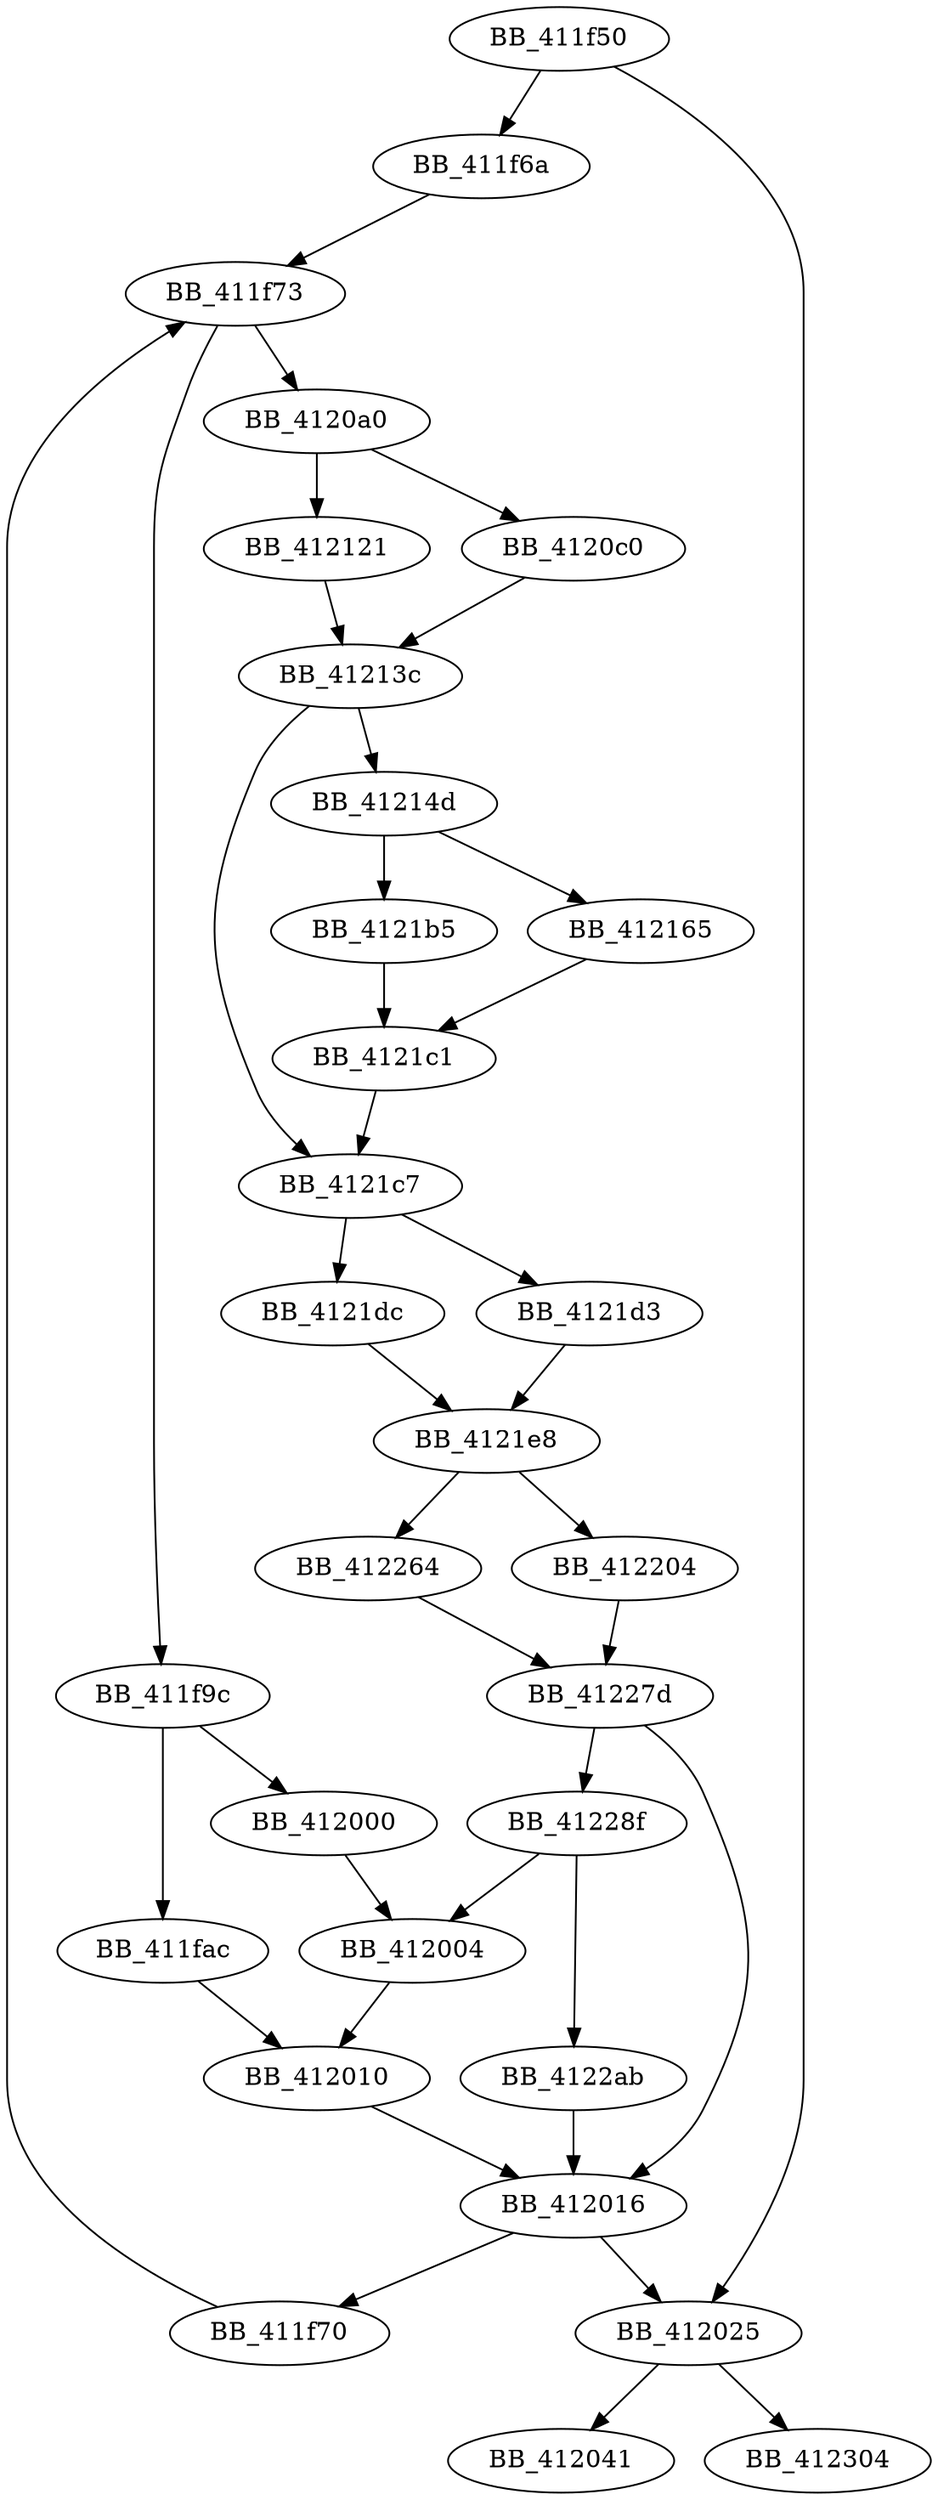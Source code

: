DiGraph sub_411F50{
BB_411f50->BB_411f6a
BB_411f50->BB_412025
BB_411f6a->BB_411f73
BB_411f70->BB_411f73
BB_411f73->BB_411f9c
BB_411f73->BB_4120a0
BB_411f9c->BB_411fac
BB_411f9c->BB_412000
BB_411fac->BB_412010
BB_412000->BB_412004
BB_412004->BB_412010
BB_412010->BB_412016
BB_412016->BB_411f70
BB_412016->BB_412025
BB_412025->BB_412041
BB_412025->BB_412304
BB_4120a0->BB_4120c0
BB_4120a0->BB_412121
BB_4120c0->BB_41213c
BB_412121->BB_41213c
BB_41213c->BB_41214d
BB_41213c->BB_4121c7
BB_41214d->BB_412165
BB_41214d->BB_4121b5
BB_412165->BB_4121c1
BB_4121b5->BB_4121c1
BB_4121c1->BB_4121c7
BB_4121c7->BB_4121d3
BB_4121c7->BB_4121dc
BB_4121d3->BB_4121e8
BB_4121dc->BB_4121e8
BB_4121e8->BB_412204
BB_4121e8->BB_412264
BB_412204->BB_41227d
BB_412264->BB_41227d
BB_41227d->BB_412016
BB_41227d->BB_41228f
BB_41228f->BB_412004
BB_41228f->BB_4122ab
BB_4122ab->BB_412016
}
